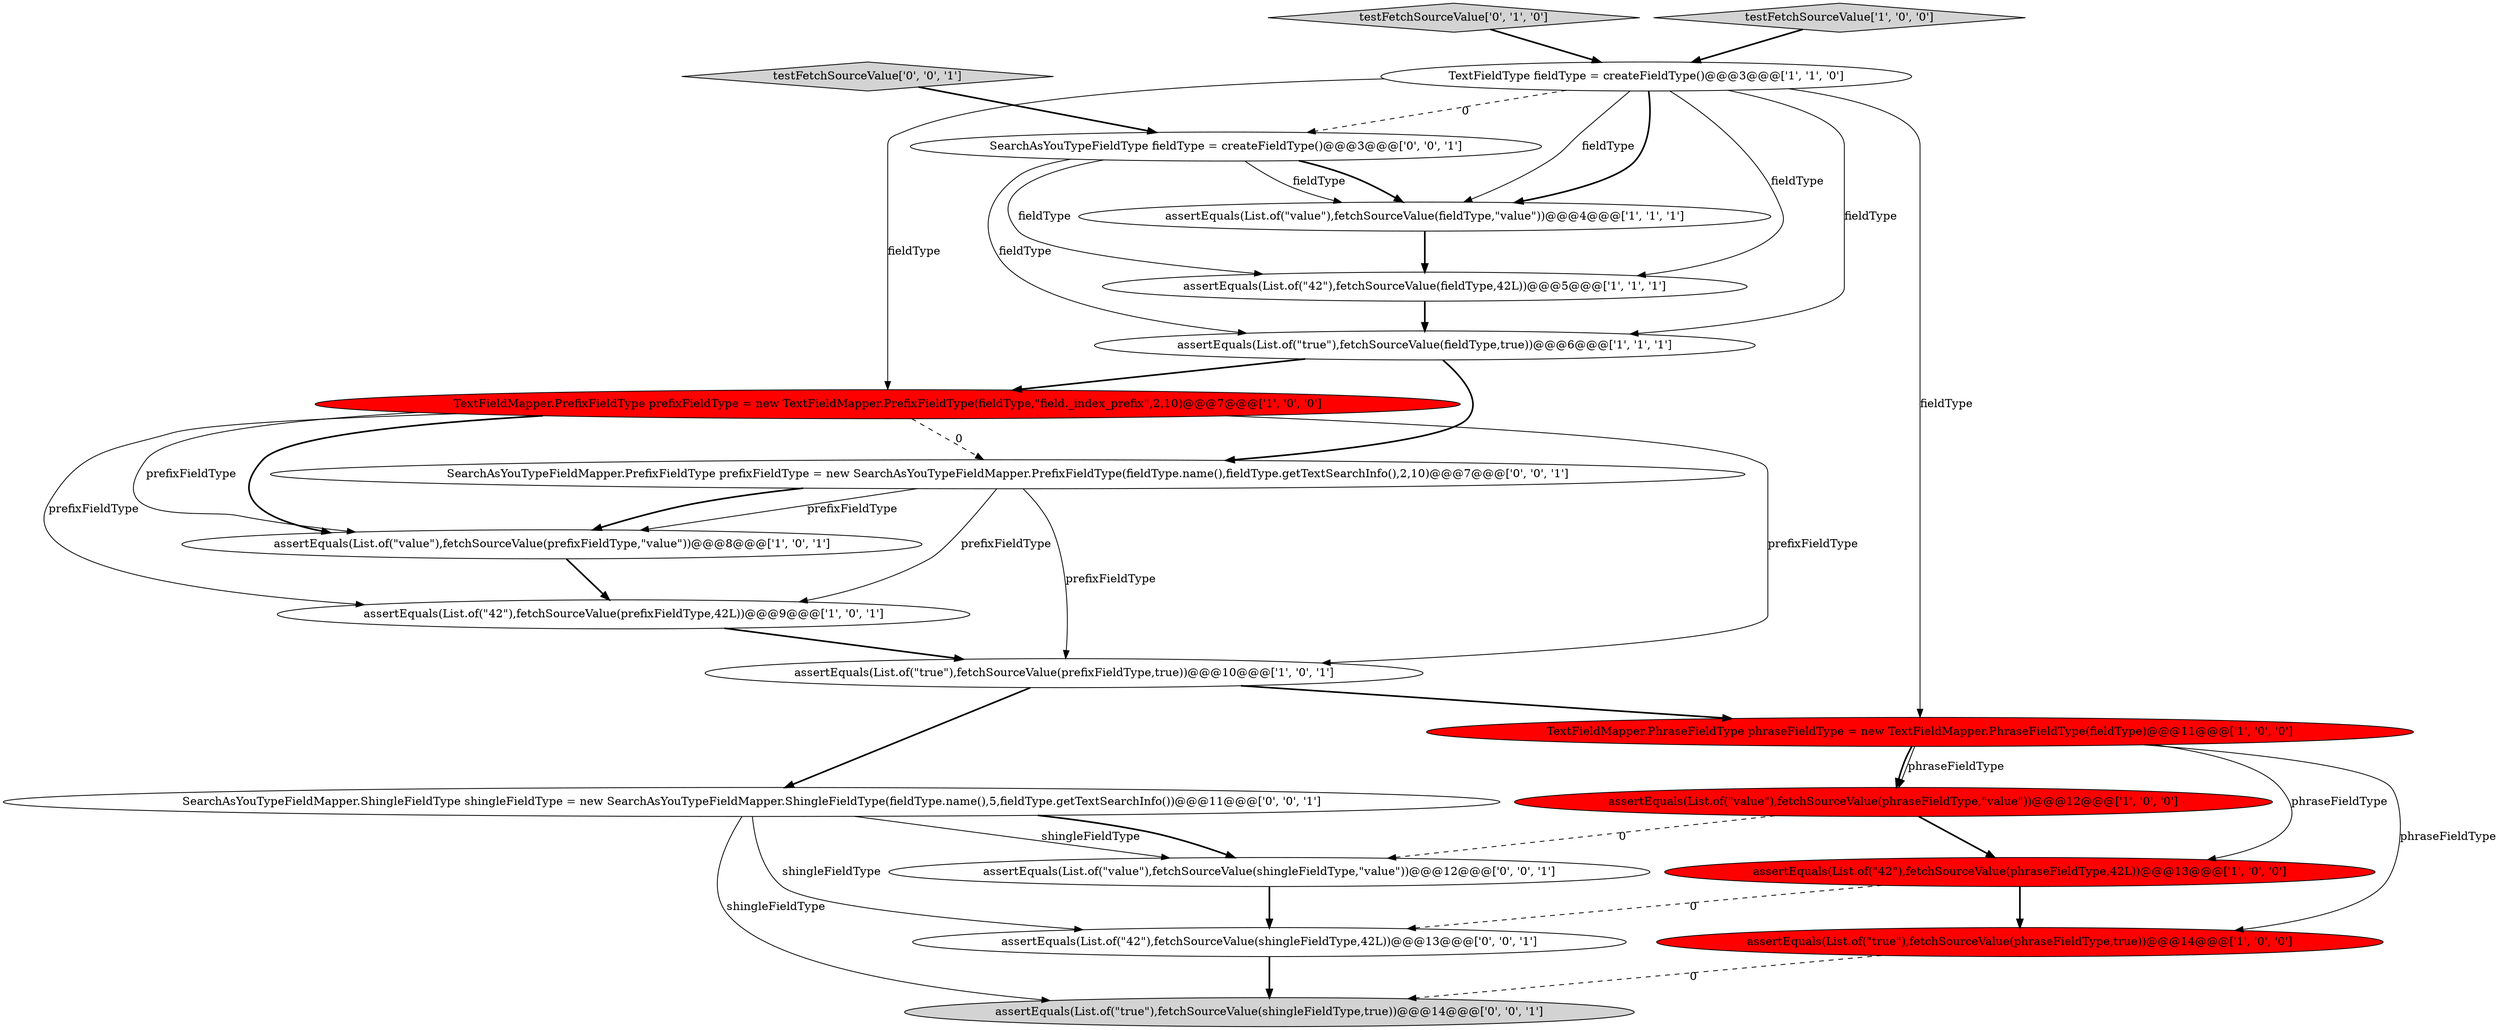 digraph {
8 [style = filled, label = "assertEquals(List.of(\"true\"),fetchSourceValue(phraseFieldType,true))@@@14@@@['1', '0', '0']", fillcolor = red, shape = ellipse image = "AAA1AAABBB1BBB"];
4 [style = filled, label = "TextFieldMapper.PrefixFieldType prefixFieldType = new TextFieldMapper.PrefixFieldType(fieldType,\"field._index_prefix\",2,10)@@@7@@@['1', '0', '0']", fillcolor = red, shape = ellipse image = "AAA1AAABBB1BBB"];
15 [style = filled, label = "SearchAsYouTypeFieldMapper.PrefixFieldType prefixFieldType = new SearchAsYouTypeFieldMapper.PrefixFieldType(fieldType.name(),fieldType.getTextSearchInfo(),2,10)@@@7@@@['0', '0', '1']", fillcolor = white, shape = ellipse image = "AAA0AAABBB3BBB"];
0 [style = filled, label = "assertEquals(List.of(\"value\"),fetchSourceValue(phraseFieldType,\"value\"))@@@12@@@['1', '0', '0']", fillcolor = red, shape = ellipse image = "AAA1AAABBB1BBB"];
6 [style = filled, label = "assertEquals(List.of(\"42\"),fetchSourceValue(fieldType,42L))@@@5@@@['1', '1', '1']", fillcolor = white, shape = ellipse image = "AAA0AAABBB1BBB"];
9 [style = filled, label = "assertEquals(List.of(\"value\"),fetchSourceValue(fieldType,\"value\"))@@@4@@@['1', '1', '1']", fillcolor = white, shape = ellipse image = "AAA0AAABBB1BBB"];
5 [style = filled, label = "assertEquals(List.of(\"value\"),fetchSourceValue(prefixFieldType,\"value\"))@@@8@@@['1', '0', '1']", fillcolor = white, shape = ellipse image = "AAA0AAABBB1BBB"];
3 [style = filled, label = "assertEquals(List.of(\"42\"),fetchSourceValue(prefixFieldType,42L))@@@9@@@['1', '0', '1']", fillcolor = white, shape = ellipse image = "AAA0AAABBB1BBB"];
11 [style = filled, label = "assertEquals(List.of(\"42\"),fetchSourceValue(phraseFieldType,42L))@@@13@@@['1', '0', '0']", fillcolor = red, shape = ellipse image = "AAA1AAABBB1BBB"];
13 [style = filled, label = "testFetchSourceValue['0', '1', '0']", fillcolor = lightgray, shape = diamond image = "AAA0AAABBB2BBB"];
20 [style = filled, label = "testFetchSourceValue['0', '0', '1']", fillcolor = lightgray, shape = diamond image = "AAA0AAABBB3BBB"];
17 [style = filled, label = "SearchAsYouTypeFieldType fieldType = createFieldType()@@@3@@@['0', '0', '1']", fillcolor = white, shape = ellipse image = "AAA0AAABBB3BBB"];
16 [style = filled, label = "SearchAsYouTypeFieldMapper.ShingleFieldType shingleFieldType = new SearchAsYouTypeFieldMapper.ShingleFieldType(fieldType.name(),5,fieldType.getTextSearchInfo())@@@11@@@['0', '0', '1']", fillcolor = white, shape = ellipse image = "AAA0AAABBB3BBB"];
19 [style = filled, label = "assertEquals(List.of(\"true\"),fetchSourceValue(shingleFieldType,true))@@@14@@@['0', '0', '1']", fillcolor = lightgray, shape = ellipse image = "AAA0AAABBB3BBB"];
18 [style = filled, label = "assertEquals(List.of(\"42\"),fetchSourceValue(shingleFieldType,42L))@@@13@@@['0', '0', '1']", fillcolor = white, shape = ellipse image = "AAA0AAABBB3BBB"];
12 [style = filled, label = "assertEquals(List.of(\"true\"),fetchSourceValue(fieldType,true))@@@6@@@['1', '1', '1']", fillcolor = white, shape = ellipse image = "AAA0AAABBB1BBB"];
1 [style = filled, label = "TextFieldMapper.PhraseFieldType phraseFieldType = new TextFieldMapper.PhraseFieldType(fieldType)@@@11@@@['1', '0', '0']", fillcolor = red, shape = ellipse image = "AAA1AAABBB1BBB"];
7 [style = filled, label = "TextFieldType fieldType = createFieldType()@@@3@@@['1', '1', '0']", fillcolor = white, shape = ellipse image = "AAA0AAABBB1BBB"];
2 [style = filled, label = "assertEquals(List.of(\"true\"),fetchSourceValue(prefixFieldType,true))@@@10@@@['1', '0', '1']", fillcolor = white, shape = ellipse image = "AAA0AAABBB1BBB"];
10 [style = filled, label = "testFetchSourceValue['1', '0', '0']", fillcolor = lightgray, shape = diamond image = "AAA0AAABBB1BBB"];
14 [style = filled, label = "assertEquals(List.of(\"value\"),fetchSourceValue(shingleFieldType,\"value\"))@@@12@@@['0', '0', '1']", fillcolor = white, shape = ellipse image = "AAA0AAABBB3BBB"];
5->3 [style = bold, label=""];
1->0 [style = solid, label="phraseFieldType"];
8->19 [style = dashed, label="0"];
7->4 [style = solid, label="fieldType"];
20->17 [style = bold, label=""];
4->5 [style = solid, label="prefixFieldType"];
16->19 [style = solid, label="shingleFieldType"];
7->1 [style = solid, label="fieldType"];
7->17 [style = dashed, label="0"];
2->1 [style = bold, label=""];
17->9 [style = bold, label=""];
12->15 [style = bold, label=""];
18->19 [style = bold, label=""];
15->2 [style = solid, label="prefixFieldType"];
0->11 [style = bold, label=""];
1->0 [style = bold, label=""];
16->14 [style = solid, label="shingleFieldType"];
10->7 [style = bold, label=""];
7->9 [style = solid, label="fieldType"];
17->9 [style = solid, label="fieldType"];
1->11 [style = solid, label="phraseFieldType"];
15->5 [style = bold, label=""];
9->6 [style = bold, label=""];
2->16 [style = bold, label=""];
7->9 [style = bold, label=""];
0->14 [style = dashed, label="0"];
15->3 [style = solid, label="prefixFieldType"];
7->6 [style = solid, label="fieldType"];
1->8 [style = solid, label="phraseFieldType"];
3->2 [style = bold, label=""];
12->4 [style = bold, label=""];
16->18 [style = solid, label="shingleFieldType"];
13->7 [style = bold, label=""];
4->15 [style = dashed, label="0"];
11->18 [style = dashed, label="0"];
11->8 [style = bold, label=""];
16->14 [style = bold, label=""];
14->18 [style = bold, label=""];
17->12 [style = solid, label="fieldType"];
4->3 [style = solid, label="prefixFieldType"];
7->12 [style = solid, label="fieldType"];
4->5 [style = bold, label=""];
17->6 [style = solid, label="fieldType"];
4->2 [style = solid, label="prefixFieldType"];
15->5 [style = solid, label="prefixFieldType"];
6->12 [style = bold, label=""];
}
